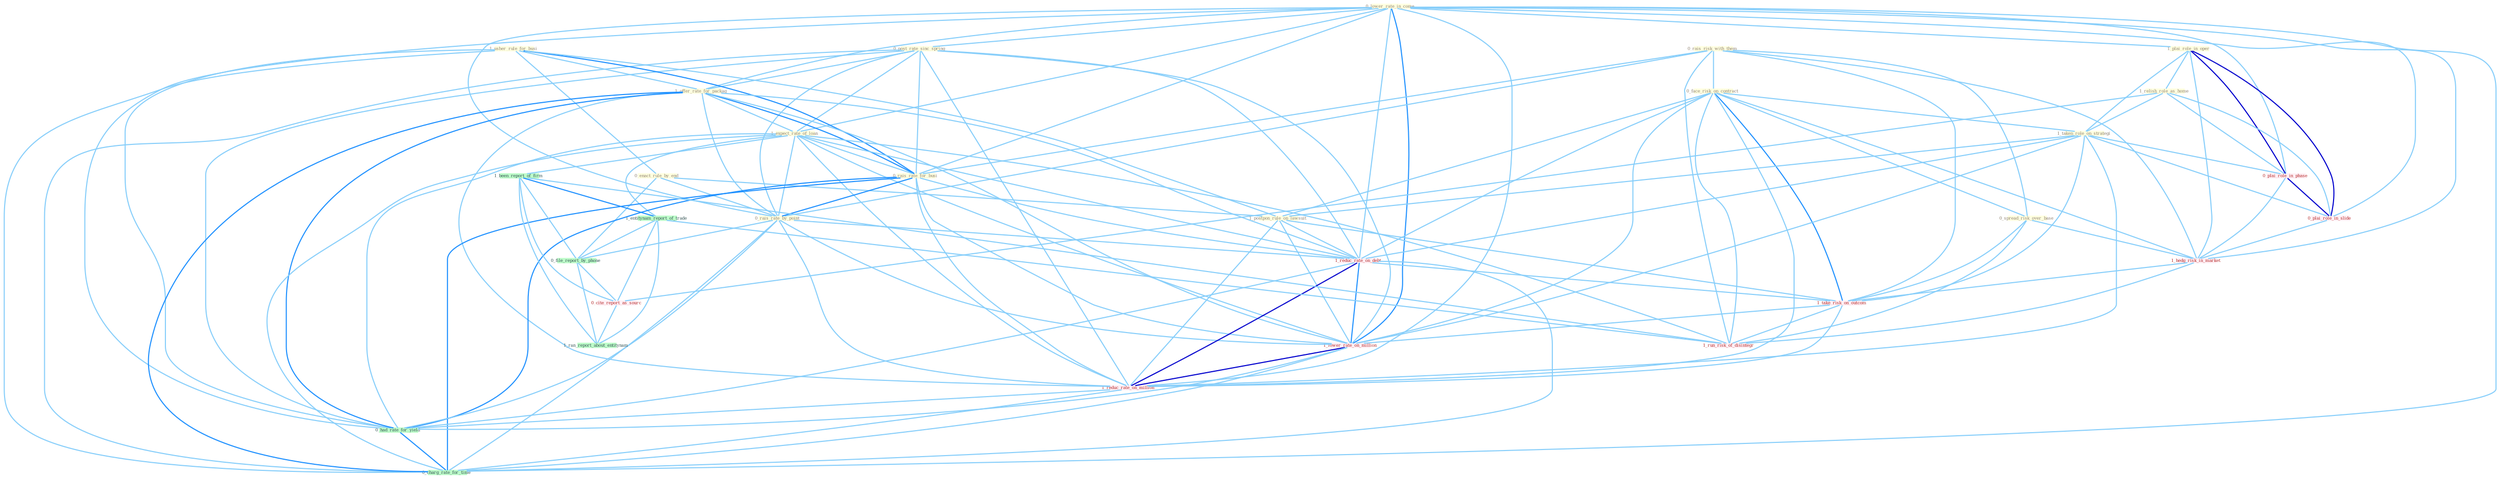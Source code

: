 Graph G{ 
    node
    [shape=polygon,style=filled,width=.5,height=.06,color="#BDFCC9",fixedsize=true,fontsize=4,
    fontcolor="#2f4f4f"];
    {node
    [color="#ffffe0", fontcolor="#8b7d6b"] "0_lower_rate_in_come " "0_post_rate_sinc_spring " "1_usher_rule_for_busi " "0_rais_risk_with_them " "1_plai_role_in_oper " "0_enact_rule_by_end " "1_offer_rate_for_packag " "1_relish_role_as_home " "0_face_risk_on_contract " "1_taken_role_on_strategi " "1_expect_rate_of_loan " "0_rais_rate_for_busi " "0_spread_risk_over_base " "1_postpon_rule_on_lawsuit " "0_rais_rate_by_point "}
{node [color="#fff0f5", fontcolor="#b22222"] "1_reduc_rate_on_debt " "0_plai_role_in_phase " "0_plai_role_in_slide " "1_hedg_risk_in_market " "1_take_risk_on_outcom " "0_cite_report_as_sourc " "1_lower_rate_on_million " "1_reduc_rate_on_million " "1_run_risk_of_disintegr "}
edge [color="#B0E2FF"];

	"0_lower_rate_in_come " -- "0_post_rate_sinc_spring " [w="1", color="#87cefa" ];
	"0_lower_rate_in_come " -- "1_plai_role_in_oper " [w="1", color="#87cefa" ];
	"0_lower_rate_in_come " -- "1_offer_rate_for_packag " [w="1", color="#87cefa" ];
	"0_lower_rate_in_come " -- "1_expect_rate_of_loan " [w="1", color="#87cefa" ];
	"0_lower_rate_in_come " -- "0_rais_rate_for_busi " [w="1", color="#87cefa" ];
	"0_lower_rate_in_come " -- "0_rais_rate_by_point " [w="1", color="#87cefa" ];
	"0_lower_rate_in_come " -- "1_reduc_rate_on_debt " [w="1", color="#87cefa" ];
	"0_lower_rate_in_come " -- "0_plai_role_in_phase " [w="1", color="#87cefa" ];
	"0_lower_rate_in_come " -- "0_plai_role_in_slide " [w="1", color="#87cefa" ];
	"0_lower_rate_in_come " -- "1_hedg_risk_in_market " [w="1", color="#87cefa" ];
	"0_lower_rate_in_come " -- "1_lower_rate_on_million " [w="2", color="#1e90ff" , len=0.8];
	"0_lower_rate_in_come " -- "1_reduc_rate_on_million " [w="1", color="#87cefa" ];
	"0_lower_rate_in_come " -- "0_had_rate_for_yield " [w="1", color="#87cefa" ];
	"0_lower_rate_in_come " -- "0_charg_rate_for_time " [w="1", color="#87cefa" ];
	"0_post_rate_sinc_spring " -- "1_offer_rate_for_packag " [w="1", color="#87cefa" ];
	"0_post_rate_sinc_spring " -- "1_expect_rate_of_loan " [w="1", color="#87cefa" ];
	"0_post_rate_sinc_spring " -- "0_rais_rate_for_busi " [w="1", color="#87cefa" ];
	"0_post_rate_sinc_spring " -- "0_rais_rate_by_point " [w="1", color="#87cefa" ];
	"0_post_rate_sinc_spring " -- "1_reduc_rate_on_debt " [w="1", color="#87cefa" ];
	"0_post_rate_sinc_spring " -- "1_lower_rate_on_million " [w="1", color="#87cefa" ];
	"0_post_rate_sinc_spring " -- "1_reduc_rate_on_million " [w="1", color="#87cefa" ];
	"0_post_rate_sinc_spring " -- "0_had_rate_for_yield " [w="1", color="#87cefa" ];
	"0_post_rate_sinc_spring " -- "0_charg_rate_for_time " [w="1", color="#87cefa" ];
	"1_usher_rule_for_busi " -- "0_enact_rule_by_end " [w="1", color="#87cefa" ];
	"1_usher_rule_for_busi " -- "1_offer_rate_for_packag " [w="1", color="#87cefa" ];
	"1_usher_rule_for_busi " -- "0_rais_rate_for_busi " [w="2", color="#1e90ff" , len=0.8];
	"1_usher_rule_for_busi " -- "1_postpon_rule_on_lawsuit " [w="1", color="#87cefa" ];
	"1_usher_rule_for_busi " -- "0_had_rate_for_yield " [w="1", color="#87cefa" ];
	"1_usher_rule_for_busi " -- "0_charg_rate_for_time " [w="1", color="#87cefa" ];
	"0_rais_risk_with_them " -- "0_face_risk_on_contract " [w="1", color="#87cefa" ];
	"0_rais_risk_with_them " -- "0_rais_rate_for_busi " [w="1", color="#87cefa" ];
	"0_rais_risk_with_them " -- "0_spread_risk_over_base " [w="1", color="#87cefa" ];
	"0_rais_risk_with_them " -- "0_rais_rate_by_point " [w="1", color="#87cefa" ];
	"0_rais_risk_with_them " -- "1_hedg_risk_in_market " [w="1", color="#87cefa" ];
	"0_rais_risk_with_them " -- "1_take_risk_on_outcom " [w="1", color="#87cefa" ];
	"0_rais_risk_with_them " -- "1_run_risk_of_disintegr " [w="1", color="#87cefa" ];
	"1_plai_role_in_oper " -- "1_relish_role_as_home " [w="1", color="#87cefa" ];
	"1_plai_role_in_oper " -- "1_taken_role_on_strategi " [w="1", color="#87cefa" ];
	"1_plai_role_in_oper " -- "0_plai_role_in_phase " [w="3", color="#0000cd" , len=0.6];
	"1_plai_role_in_oper " -- "0_plai_role_in_slide " [w="3", color="#0000cd" , len=0.6];
	"1_plai_role_in_oper " -- "1_hedg_risk_in_market " [w="1", color="#87cefa" ];
	"0_enact_rule_by_end " -- "1_postpon_rule_on_lawsuit " [w="1", color="#87cefa" ];
	"0_enact_rule_by_end " -- "0_rais_rate_by_point " [w="1", color="#87cefa" ];
	"0_enact_rule_by_end " -- "0_file_report_by_phone " [w="1", color="#87cefa" ];
	"1_offer_rate_for_packag " -- "1_expect_rate_of_loan " [w="1", color="#87cefa" ];
	"1_offer_rate_for_packag " -- "0_rais_rate_for_busi " [w="2", color="#1e90ff" , len=0.8];
	"1_offer_rate_for_packag " -- "0_rais_rate_by_point " [w="1", color="#87cefa" ];
	"1_offer_rate_for_packag " -- "1_reduc_rate_on_debt " [w="1", color="#87cefa" ];
	"1_offer_rate_for_packag " -- "1_lower_rate_on_million " [w="1", color="#87cefa" ];
	"1_offer_rate_for_packag " -- "1_reduc_rate_on_million " [w="1", color="#87cefa" ];
	"1_offer_rate_for_packag " -- "0_had_rate_for_yield " [w="2", color="#1e90ff" , len=0.8];
	"1_offer_rate_for_packag " -- "0_charg_rate_for_time " [w="2", color="#1e90ff" , len=0.8];
	"1_relish_role_as_home " -- "1_taken_role_on_strategi " [w="1", color="#87cefa" ];
	"1_relish_role_as_home " -- "0_plai_role_in_phase " [w="1", color="#87cefa" ];
	"1_relish_role_as_home " -- "0_plai_role_in_slide " [w="1", color="#87cefa" ];
	"1_relish_role_as_home " -- "0_cite_report_as_sourc " [w="1", color="#87cefa" ];
	"0_face_risk_on_contract " -- "1_taken_role_on_strategi " [w="1", color="#87cefa" ];
	"0_face_risk_on_contract " -- "0_spread_risk_over_base " [w="1", color="#87cefa" ];
	"0_face_risk_on_contract " -- "1_postpon_rule_on_lawsuit " [w="1", color="#87cefa" ];
	"0_face_risk_on_contract " -- "1_reduc_rate_on_debt " [w="1", color="#87cefa" ];
	"0_face_risk_on_contract " -- "1_hedg_risk_in_market " [w="1", color="#87cefa" ];
	"0_face_risk_on_contract " -- "1_take_risk_on_outcom " [w="2", color="#1e90ff" , len=0.8];
	"0_face_risk_on_contract " -- "1_lower_rate_on_million " [w="1", color="#87cefa" ];
	"0_face_risk_on_contract " -- "1_reduc_rate_on_million " [w="1", color="#87cefa" ];
	"0_face_risk_on_contract " -- "1_run_risk_of_disintegr " [w="1", color="#87cefa" ];
	"1_taken_role_on_strategi " -- "1_postpon_rule_on_lawsuit " [w="1", color="#87cefa" ];
	"1_taken_role_on_strategi " -- "1_reduc_rate_on_debt " [w="1", color="#87cefa" ];
	"1_taken_role_on_strategi " -- "0_plai_role_in_phase " [w="1", color="#87cefa" ];
	"1_taken_role_on_strategi " -- "0_plai_role_in_slide " [w="1", color="#87cefa" ];
	"1_taken_role_on_strategi " -- "1_take_risk_on_outcom " [w="1", color="#87cefa" ];
	"1_taken_role_on_strategi " -- "1_lower_rate_on_million " [w="1", color="#87cefa" ];
	"1_taken_role_on_strategi " -- "1_reduc_rate_on_million " [w="1", color="#87cefa" ];
	"1_expect_rate_of_loan " -- "0_rais_rate_for_busi " [w="1", color="#87cefa" ];
	"1_expect_rate_of_loan " -- "0_rais_rate_by_point " [w="1", color="#87cefa" ];
	"1_expect_rate_of_loan " -- "1_reduc_rate_on_debt " [w="1", color="#87cefa" ];
	"1_expect_rate_of_loan " -- "1_been_report_of_firm " [w="1", color="#87cefa" ];
	"1_expect_rate_of_loan " -- "1_entitynam_report_of_trade " [w="1", color="#87cefa" ];
	"1_expect_rate_of_loan " -- "1_lower_rate_on_million " [w="1", color="#87cefa" ];
	"1_expect_rate_of_loan " -- "1_reduc_rate_on_million " [w="1", color="#87cefa" ];
	"1_expect_rate_of_loan " -- "1_run_risk_of_disintegr " [w="1", color="#87cefa" ];
	"1_expect_rate_of_loan " -- "0_had_rate_for_yield " [w="1", color="#87cefa" ];
	"1_expect_rate_of_loan " -- "0_charg_rate_for_time " [w="1", color="#87cefa" ];
	"0_rais_rate_for_busi " -- "0_rais_rate_by_point " [w="2", color="#1e90ff" , len=0.8];
	"0_rais_rate_for_busi " -- "1_reduc_rate_on_debt " [w="1", color="#87cefa" ];
	"0_rais_rate_for_busi " -- "1_lower_rate_on_million " [w="1", color="#87cefa" ];
	"0_rais_rate_for_busi " -- "1_reduc_rate_on_million " [w="1", color="#87cefa" ];
	"0_rais_rate_for_busi " -- "0_had_rate_for_yield " [w="2", color="#1e90ff" , len=0.8];
	"0_rais_rate_for_busi " -- "0_charg_rate_for_time " [w="2", color="#1e90ff" , len=0.8];
	"0_spread_risk_over_base " -- "1_hedg_risk_in_market " [w="1", color="#87cefa" ];
	"0_spread_risk_over_base " -- "1_take_risk_on_outcom " [w="1", color="#87cefa" ];
	"0_spread_risk_over_base " -- "1_run_risk_of_disintegr " [w="1", color="#87cefa" ];
	"1_postpon_rule_on_lawsuit " -- "1_reduc_rate_on_debt " [w="1", color="#87cefa" ];
	"1_postpon_rule_on_lawsuit " -- "1_take_risk_on_outcom " [w="1", color="#87cefa" ];
	"1_postpon_rule_on_lawsuit " -- "1_lower_rate_on_million " [w="1", color="#87cefa" ];
	"1_postpon_rule_on_lawsuit " -- "1_reduc_rate_on_million " [w="1", color="#87cefa" ];
	"0_rais_rate_by_point " -- "1_reduc_rate_on_debt " [w="1", color="#87cefa" ];
	"0_rais_rate_by_point " -- "0_file_report_by_phone " [w="1", color="#87cefa" ];
	"0_rais_rate_by_point " -- "1_lower_rate_on_million " [w="1", color="#87cefa" ];
	"0_rais_rate_by_point " -- "1_reduc_rate_on_million " [w="1", color="#87cefa" ];
	"0_rais_rate_by_point " -- "0_had_rate_for_yield " [w="1", color="#87cefa" ];
	"0_rais_rate_by_point " -- "0_charg_rate_for_time " [w="1", color="#87cefa" ];
	"1_reduc_rate_on_debt " -- "1_take_risk_on_outcom " [w="1", color="#87cefa" ];
	"1_reduc_rate_on_debt " -- "1_lower_rate_on_million " [w="2", color="#1e90ff" , len=0.8];
	"1_reduc_rate_on_debt " -- "1_reduc_rate_on_million " [w="3", color="#0000cd" , len=0.6];
	"1_reduc_rate_on_debt " -- "0_had_rate_for_yield " [w="1", color="#87cefa" ];
	"1_reduc_rate_on_debt " -- "0_charg_rate_for_time " [w="1", color="#87cefa" ];
	"0_plai_role_in_phase " -- "0_plai_role_in_slide " [w="3", color="#0000cd" , len=0.6];
	"0_plai_role_in_phase " -- "1_hedg_risk_in_market " [w="1", color="#87cefa" ];
	"1_been_report_of_firm " -- "1_entitynam_report_of_trade " [w="2", color="#1e90ff" , len=0.8];
	"1_been_report_of_firm " -- "0_file_report_by_phone " [w="1", color="#87cefa" ];
	"1_been_report_of_firm " -- "0_cite_report_as_sourc " [w="1", color="#87cefa" ];
	"1_been_report_of_firm " -- "1_run_risk_of_disintegr " [w="1", color="#87cefa" ];
	"1_been_report_of_firm " -- "1_ran_report_about_entitynam " [w="1", color="#87cefa" ];
	"0_plai_role_in_slide " -- "1_hedg_risk_in_market " [w="1", color="#87cefa" ];
	"1_entitynam_report_of_trade " -- "0_file_report_by_phone " [w="1", color="#87cefa" ];
	"1_entitynam_report_of_trade " -- "0_cite_report_as_sourc " [w="1", color="#87cefa" ];
	"1_entitynam_report_of_trade " -- "1_run_risk_of_disintegr " [w="1", color="#87cefa" ];
	"1_entitynam_report_of_trade " -- "1_ran_report_about_entitynam " [w="1", color="#87cefa" ];
	"1_hedg_risk_in_market " -- "1_take_risk_on_outcom " [w="1", color="#87cefa" ];
	"1_hedg_risk_in_market " -- "1_run_risk_of_disintegr " [w="1", color="#87cefa" ];
	"1_take_risk_on_outcom " -- "1_lower_rate_on_million " [w="1", color="#87cefa" ];
	"1_take_risk_on_outcom " -- "1_reduc_rate_on_million " [w="1", color="#87cefa" ];
	"1_take_risk_on_outcom " -- "1_run_risk_of_disintegr " [w="1", color="#87cefa" ];
	"0_file_report_by_phone " -- "0_cite_report_as_sourc " [w="1", color="#87cefa" ];
	"0_file_report_by_phone " -- "1_ran_report_about_entitynam " [w="1", color="#87cefa" ];
	"0_cite_report_as_sourc " -- "1_ran_report_about_entitynam " [w="1", color="#87cefa" ];
	"1_lower_rate_on_million " -- "1_reduc_rate_on_million " [w="3", color="#0000cd" , len=0.6];
	"1_lower_rate_on_million " -- "0_had_rate_for_yield " [w="1", color="#87cefa" ];
	"1_lower_rate_on_million " -- "0_charg_rate_for_time " [w="1", color="#87cefa" ];
	"1_reduc_rate_on_million " -- "0_had_rate_for_yield " [w="1", color="#87cefa" ];
	"1_reduc_rate_on_million " -- "0_charg_rate_for_time " [w="1", color="#87cefa" ];
	"0_had_rate_for_yield " -- "0_charg_rate_for_time " [w="2", color="#1e90ff" , len=0.8];
}